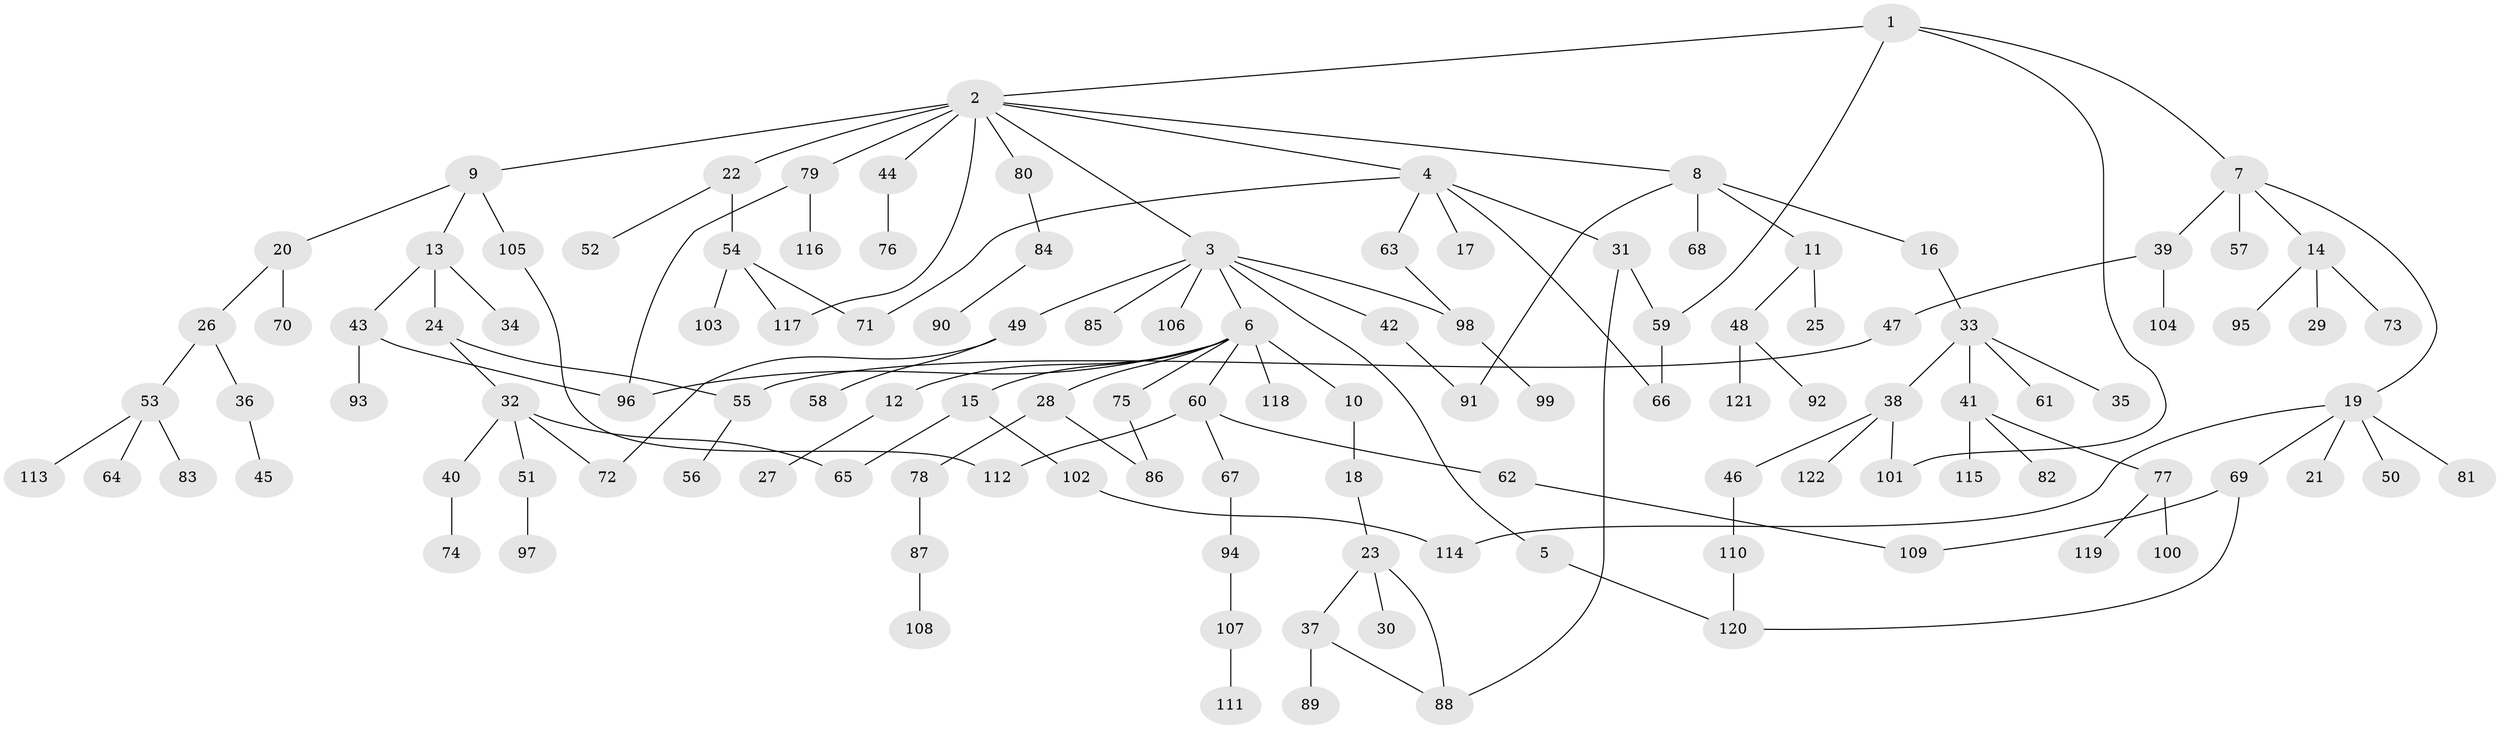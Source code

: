 // coarse degree distribution, {1: 0.6666666666666666, 2: 0.19444444444444445, 18: 0.027777777777777776, 8: 0.027777777777777776, 4: 0.027777777777777776, 7: 0.027777777777777776, 3: 0.027777777777777776}
// Generated by graph-tools (version 1.1) at 2025/45/03/04/25 21:45:43]
// undirected, 122 vertices, 141 edges
graph export_dot {
graph [start="1"]
  node [color=gray90,style=filled];
  1;
  2;
  3;
  4;
  5;
  6;
  7;
  8;
  9;
  10;
  11;
  12;
  13;
  14;
  15;
  16;
  17;
  18;
  19;
  20;
  21;
  22;
  23;
  24;
  25;
  26;
  27;
  28;
  29;
  30;
  31;
  32;
  33;
  34;
  35;
  36;
  37;
  38;
  39;
  40;
  41;
  42;
  43;
  44;
  45;
  46;
  47;
  48;
  49;
  50;
  51;
  52;
  53;
  54;
  55;
  56;
  57;
  58;
  59;
  60;
  61;
  62;
  63;
  64;
  65;
  66;
  67;
  68;
  69;
  70;
  71;
  72;
  73;
  74;
  75;
  76;
  77;
  78;
  79;
  80;
  81;
  82;
  83;
  84;
  85;
  86;
  87;
  88;
  89;
  90;
  91;
  92;
  93;
  94;
  95;
  96;
  97;
  98;
  99;
  100;
  101;
  102;
  103;
  104;
  105;
  106;
  107;
  108;
  109;
  110;
  111;
  112;
  113;
  114;
  115;
  116;
  117;
  118;
  119;
  120;
  121;
  122;
  1 -- 2;
  1 -- 7;
  1 -- 101;
  1 -- 59;
  2 -- 3;
  2 -- 4;
  2 -- 8;
  2 -- 9;
  2 -- 22;
  2 -- 44;
  2 -- 79;
  2 -- 80;
  2 -- 117;
  3 -- 5;
  3 -- 6;
  3 -- 42;
  3 -- 49;
  3 -- 85;
  3 -- 98;
  3 -- 106;
  4 -- 17;
  4 -- 31;
  4 -- 63;
  4 -- 66;
  4 -- 71;
  5 -- 120;
  6 -- 10;
  6 -- 12;
  6 -- 15;
  6 -- 28;
  6 -- 60;
  6 -- 75;
  6 -- 118;
  6 -- 96;
  7 -- 14;
  7 -- 19;
  7 -- 39;
  7 -- 57;
  8 -- 11;
  8 -- 16;
  8 -- 68;
  8 -- 91;
  9 -- 13;
  9 -- 20;
  9 -- 105;
  10 -- 18;
  11 -- 25;
  11 -- 48;
  12 -- 27;
  13 -- 24;
  13 -- 34;
  13 -- 43;
  14 -- 29;
  14 -- 73;
  14 -- 95;
  15 -- 102;
  15 -- 65;
  16 -- 33;
  18 -- 23;
  19 -- 21;
  19 -- 50;
  19 -- 69;
  19 -- 81;
  19 -- 114;
  20 -- 26;
  20 -- 70;
  22 -- 52;
  22 -- 54;
  23 -- 30;
  23 -- 37;
  23 -- 88;
  24 -- 32;
  24 -- 55;
  26 -- 36;
  26 -- 53;
  28 -- 78;
  28 -- 86;
  31 -- 59;
  31 -- 88;
  32 -- 40;
  32 -- 51;
  32 -- 65;
  32 -- 72;
  33 -- 35;
  33 -- 38;
  33 -- 41;
  33 -- 61;
  36 -- 45;
  37 -- 89;
  37 -- 88;
  38 -- 46;
  38 -- 122;
  38 -- 101;
  39 -- 47;
  39 -- 104;
  40 -- 74;
  41 -- 77;
  41 -- 82;
  41 -- 115;
  42 -- 91;
  43 -- 93;
  43 -- 96;
  44 -- 76;
  46 -- 110;
  47 -- 55;
  48 -- 92;
  48 -- 121;
  49 -- 58;
  49 -- 72;
  51 -- 97;
  53 -- 64;
  53 -- 83;
  53 -- 113;
  54 -- 71;
  54 -- 103;
  54 -- 117;
  55 -- 56;
  59 -- 66;
  60 -- 62;
  60 -- 67;
  60 -- 112;
  62 -- 109;
  63 -- 98;
  67 -- 94;
  69 -- 109;
  69 -- 120;
  75 -- 86;
  77 -- 100;
  77 -- 119;
  78 -- 87;
  79 -- 96;
  79 -- 116;
  80 -- 84;
  84 -- 90;
  87 -- 108;
  94 -- 107;
  98 -- 99;
  102 -- 114;
  105 -- 112;
  107 -- 111;
  110 -- 120;
}
